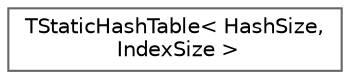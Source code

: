 digraph "Graphical Class Hierarchy"
{
 // INTERACTIVE_SVG=YES
 // LATEX_PDF_SIZE
  bgcolor="transparent";
  edge [fontname=Helvetica,fontsize=10,labelfontname=Helvetica,labelfontsize=10];
  node [fontname=Helvetica,fontsize=10,shape=box,height=0.2,width=0.4];
  rankdir="LR";
  Node0 [id="Node000000",label="TStaticHashTable\< HashSize,\l IndexSize \>",height=0.2,width=0.4,color="grey40", fillcolor="white", style="filled",URL="$dc/d7b/classTStaticHashTable.html",tooltip=" "];
}
